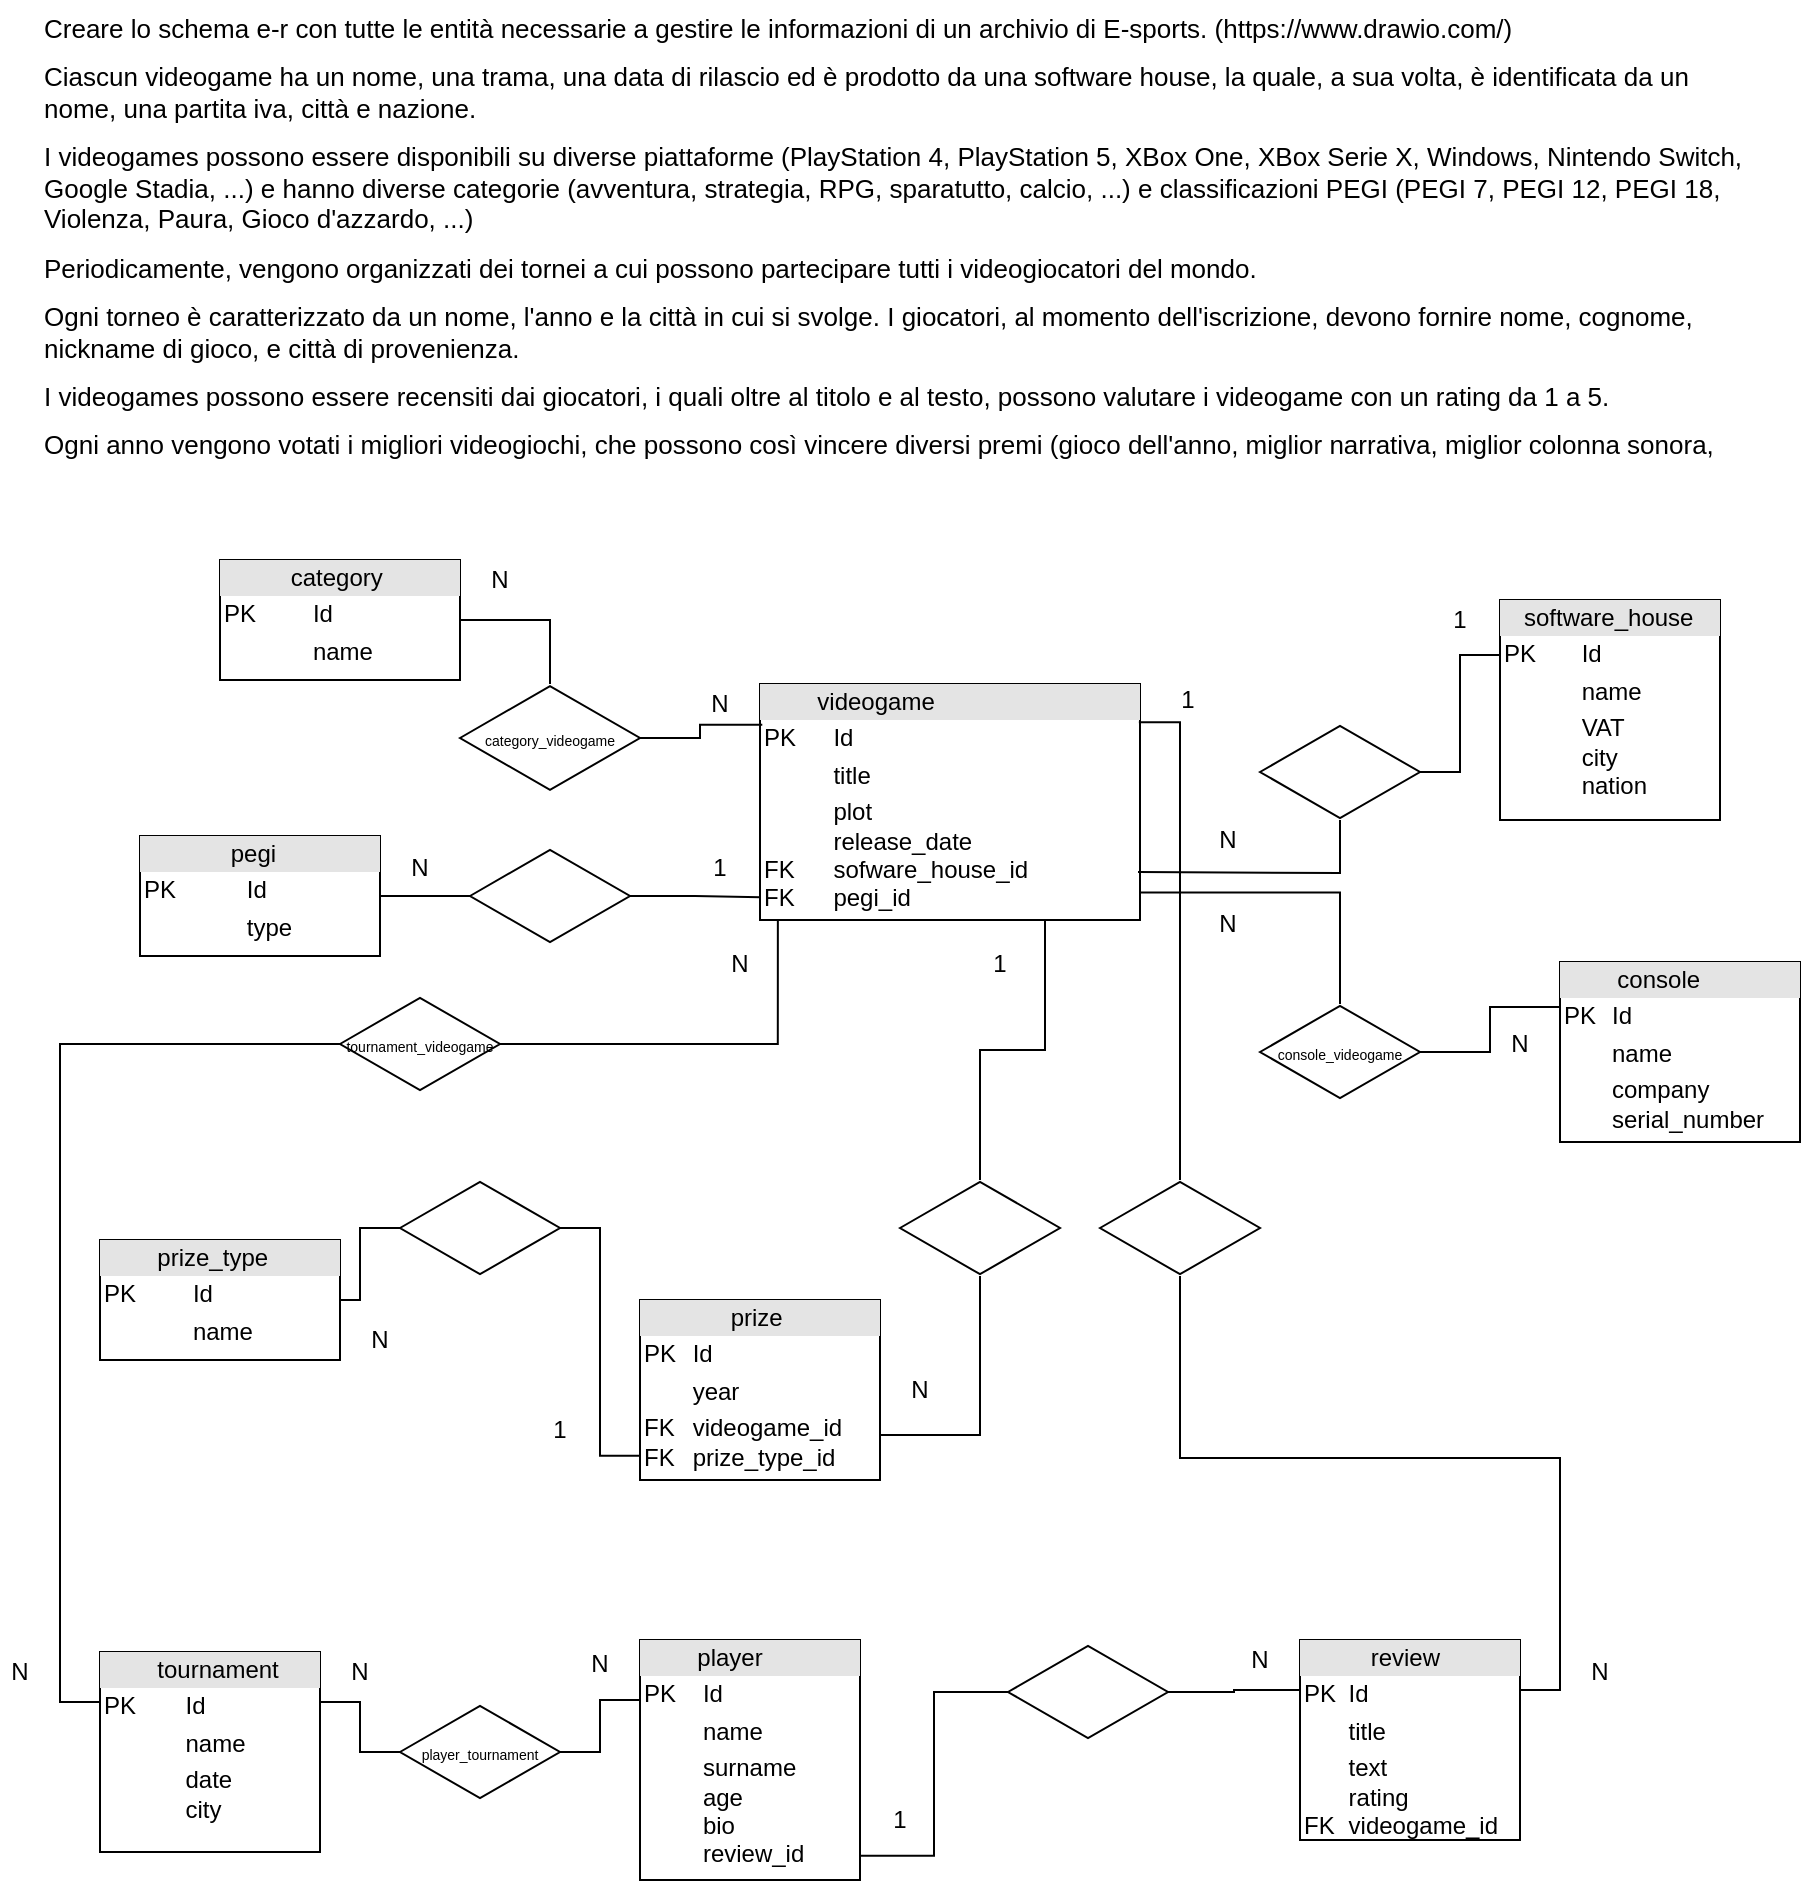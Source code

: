 <mxfile version="24.4.13" type="device">
  <diagram id="C5RBs43oDa-KdzZeNtuy" name="Page-1">
    <mxGraphModel dx="1646" dy="941" grid="1" gridSize="10" guides="1" tooltips="1" connect="1" arrows="1" fold="1" page="1" pageScale="1" pageWidth="827" pageHeight="1169" math="0" shadow="0">
      <root>
        <mxCell id="WIyWlLk6GJQsqaUBKTNV-0" />
        <mxCell id="WIyWlLk6GJQsqaUBKTNV-1" parent="WIyWlLk6GJQsqaUBKTNV-0" />
        <mxCell id="-JaAmX0jkjrFflBvPHDF-0" value="&lt;h1 style=&quot;margin-top: 0px; font-size: 13px;&quot;&gt;&lt;font style=&quot;font-size: 13px; font-weight: normal;&quot;&gt;Creare lo schema e-r con tutte le entità necessarie a gestire le informazioni di un archivio di E-sports. (https://www.drawio.com/)&lt;/font&gt;&lt;/h1&gt;&lt;h1 style=&quot;margin-top: 0px; font-size: 13px;&quot;&gt;&lt;font style=&quot;font-size: 13px; font-weight: normal;&quot;&gt;Ciascun videogame ha un nome, una trama, una data di rilascio ed è prodotto da una software house, la quale, a sua volta, è identificata da un nome, una partita iva, città e nazione.&lt;/font&gt;&lt;/h1&gt;&lt;h1 style=&quot;margin-top: 0px; font-size: 13px;&quot;&gt;&lt;font style=&quot;font-size: 13px; font-weight: normal;&quot;&gt;I videogames possono essere disponibili su diverse piattaforme (PlayStation 4, PlayStation 5, XBox One, XBox Serie X, Windows, Nintendo Switch, Google Stadia, ...) e hanno diverse categorie (avventura, strategia, RPG, sparatutto, calcio, ...) e classificazioni PEGI (PEGI 7, PEGI 12, PEGI 18, Violenza, Paura, Gioco d&#39;azzardo, ...)&lt;/font&gt;&lt;/h1&gt;&lt;h1 style=&quot;margin-top: 0px; font-size: 13px;&quot;&gt;&lt;font style=&quot;font-size: 13px; font-weight: normal;&quot;&gt;Periodicamente, vengono organizzati dei tornei a cui possono partecipare tutti i videogiocatori del mondo.&lt;/font&gt;&lt;/h1&gt;&lt;h1 style=&quot;margin-top: 0px; font-size: 13px;&quot;&gt;&lt;font style=&quot;font-size: 13px; font-weight: normal;&quot;&gt;Ogni torneo è caratterizzato da un nome, l&#39;anno e la città in cui si svolge. I giocatori, al momento dell&#39;iscrizione, devono fornire nome, cognome, nickname di gioco, e città di provenienza.&lt;/font&gt;&lt;/h1&gt;&lt;h1 style=&quot;margin-top: 0px; font-size: 13px;&quot;&gt;&lt;font style=&quot;font-size: 13px; font-weight: normal;&quot;&gt;I videogames possono essere recensiti dai giocatori, i quali oltre al titolo e al testo, possono valutare i videogame con un rating da 1 a 5.&lt;/font&gt;&lt;/h1&gt;&lt;h1 style=&quot;margin-top: 0px; font-size: 13px;&quot;&gt;&lt;font style=&quot;font-size: 13px; font-weight: normal;&quot;&gt;Ogni anno vengono votati i migliori videogiochi, che possono così vincere diversi premi (gioco dell&#39;anno, miglior narrativa, miglior colonna sonora, miglior gioco indipendente, gioco più atteso, ...)&lt;/font&gt;&lt;/h1&gt;" style="text;html=1;whiteSpace=wrap;overflow=hidden;rounded=0;" vertex="1" parent="WIyWlLk6GJQsqaUBKTNV-1">
          <mxGeometry x="200" y="100" width="860" height="230" as="geometry" />
        </mxCell>
        <mxCell id="KzeRNUWzLIYxNrCnrnHk-50" value="&lt;div style=&quot;box-sizing:border-box;width:100%;background:#e4e4e4;padding:2px;&quot;&gt;&amp;nbsp; &amp;nbsp;software_house&lt;/div&gt;&lt;table style=&quot;width:100%;font-size:1em;&quot; cellpadding=&quot;2&quot; cellspacing=&quot;0&quot;&gt;&lt;tbody&gt;&lt;tr&gt;&lt;td&gt;PK&lt;/td&gt;&lt;td&gt;Id&lt;/td&gt;&lt;/tr&gt;&lt;tr&gt;&lt;td&gt;&lt;br&gt;&lt;/td&gt;&lt;td&gt;name&lt;/td&gt;&lt;/tr&gt;&lt;tr&gt;&lt;td&gt;&lt;/td&gt;&lt;td&gt;VAT&lt;br&gt;city&lt;br&gt;nation&lt;/td&gt;&lt;/tr&gt;&lt;/tbody&gt;&lt;/table&gt;" style="verticalAlign=top;align=left;overflow=fill;html=1;whiteSpace=wrap;" vertex="1" parent="WIyWlLk6GJQsqaUBKTNV-1">
          <mxGeometry x="930" y="400" width="110" height="110" as="geometry" />
        </mxCell>
        <mxCell id="KzeRNUWzLIYxNrCnrnHk-51" value="&lt;div style=&quot;box-sizing:border-box;width:100%;background:#e4e4e4;padding:2px;&quot;&gt;&amp;nbsp; &amp;nbsp;&lt;span style=&quot;white-space: pre;&quot;&gt;&#x9;&lt;/span&gt;videogame&lt;/div&gt;&lt;table style=&quot;width:100%;font-size:1em;&quot; cellpadding=&quot;2&quot; cellspacing=&quot;0&quot;&gt;&lt;tbody&gt;&lt;tr&gt;&lt;td&gt;PK&lt;/td&gt;&lt;td&gt;Id&lt;/td&gt;&lt;/tr&gt;&lt;tr&gt;&lt;td&gt;&lt;br&gt;&lt;/td&gt;&lt;td&gt;title&lt;/td&gt;&lt;/tr&gt;&lt;tr&gt;&lt;td&gt;&amp;nbsp; &amp;nbsp; &lt;br&gt;FK&amp;nbsp;&lt;br&gt;FK&lt;br&gt;&lt;/td&gt;&lt;td&gt;plot&lt;br&gt;release_date&lt;br&gt;sofware_house_id&lt;br&gt;pegi_id&lt;br&gt;&lt;br&gt;&lt;/td&gt;&lt;/tr&gt;&lt;/tbody&gt;&lt;/table&gt;" style="verticalAlign=top;align=left;overflow=fill;html=1;whiteSpace=wrap;" vertex="1" parent="WIyWlLk6GJQsqaUBKTNV-1">
          <mxGeometry x="560" y="442" width="190" height="118" as="geometry" />
        </mxCell>
        <mxCell id="KzeRNUWzLIYxNrCnrnHk-53" value="" style="html=1;whiteSpace=wrap;aspect=fixed;shape=isoRectangle;" vertex="1" parent="WIyWlLk6GJQsqaUBKTNV-1">
          <mxGeometry x="810" y="462" width="80" height="48" as="geometry" />
        </mxCell>
        <mxCell id="KzeRNUWzLIYxNrCnrnHk-60" style="edgeStyle=orthogonalEdgeStyle;rounded=0;orthogonalLoop=1;jettySize=auto;html=1;endArrow=none;endFill=0;" edge="1" parent="WIyWlLk6GJQsqaUBKTNV-1" target="KzeRNUWzLIYxNrCnrnHk-53">
          <mxGeometry relative="1" as="geometry">
            <mxPoint x="749" y="536" as="sourcePoint" />
          </mxGeometry>
        </mxCell>
        <mxCell id="KzeRNUWzLIYxNrCnrnHk-62" style="edgeStyle=orthogonalEdgeStyle;rounded=0;orthogonalLoop=1;jettySize=auto;html=1;exitX=0;exitY=0.25;exitDx=0;exitDy=0;endArrow=none;endFill=0;" edge="1" parent="WIyWlLk6GJQsqaUBKTNV-1" source="KzeRNUWzLIYxNrCnrnHk-50" target="KzeRNUWzLIYxNrCnrnHk-53">
          <mxGeometry relative="1" as="geometry" />
        </mxCell>
        <UserObject label="N" placeholders="1" name="Variable" id="KzeRNUWzLIYxNrCnrnHk-66">
          <mxCell style="text;html=1;strokeColor=none;fillColor=none;align=center;verticalAlign=middle;whiteSpace=wrap;overflow=hidden;" vertex="1" parent="WIyWlLk6GJQsqaUBKTNV-1">
            <mxGeometry x="784" y="510" width="20" height="20" as="geometry" />
          </mxCell>
        </UserObject>
        <UserObject label="1" placeholders="1" name="Variable" id="KzeRNUWzLIYxNrCnrnHk-70">
          <mxCell style="text;html=1;strokeColor=none;fillColor=none;align=center;verticalAlign=middle;whiteSpace=wrap;overflow=hidden;" vertex="1" parent="WIyWlLk6GJQsqaUBKTNV-1">
            <mxGeometry x="900" y="400" width="20" height="20" as="geometry" />
          </mxCell>
        </UserObject>
        <mxCell id="KzeRNUWzLIYxNrCnrnHk-76" style="edgeStyle=orthogonalEdgeStyle;rounded=0;orthogonalLoop=1;jettySize=auto;html=1;exitX=0;exitY=0.25;exitDx=0;exitDy=0;endArrow=none;endFill=0;" edge="1" parent="WIyWlLk6GJQsqaUBKTNV-1" source="KzeRNUWzLIYxNrCnrnHk-71" target="KzeRNUWzLIYxNrCnrnHk-72">
          <mxGeometry relative="1" as="geometry" />
        </mxCell>
        <mxCell id="KzeRNUWzLIYxNrCnrnHk-71" value="&lt;div style=&quot;box-sizing:border-box;width:100%;background:#e4e4e4;padding:2px;&quot;&gt;&amp;nbsp; &amp;nbsp;&lt;span style=&quot;white-space: pre;&quot;&gt;&#x9;&lt;/span&gt;console&lt;/div&gt;&lt;table style=&quot;width:100%;font-size:1em;&quot; cellpadding=&quot;2&quot; cellspacing=&quot;0&quot;&gt;&lt;tbody&gt;&lt;tr&gt;&lt;td&gt;PK&lt;/td&gt;&lt;td&gt;Id&lt;/td&gt;&lt;/tr&gt;&lt;tr&gt;&lt;td&gt;&lt;br&gt;&lt;/td&gt;&lt;td&gt;name&lt;/td&gt;&lt;/tr&gt;&lt;tr&gt;&lt;td&gt;&lt;/td&gt;&lt;td&gt;company&amp;nbsp;&lt;br&gt;serial_number&lt;br&gt;&lt;/td&gt;&lt;/tr&gt;&lt;/tbody&gt;&lt;/table&gt;" style="verticalAlign=top;align=left;overflow=fill;html=1;whiteSpace=wrap;" vertex="1" parent="WIyWlLk6GJQsqaUBKTNV-1">
          <mxGeometry x="960" y="581" width="120" height="90" as="geometry" />
        </mxCell>
        <mxCell id="KzeRNUWzLIYxNrCnrnHk-72" value="&lt;font style=&quot;font-size: 7px;&quot;&gt;console_videogame&lt;/font&gt;" style="html=1;whiteSpace=wrap;aspect=fixed;shape=isoRectangle;" vertex="1" parent="WIyWlLk6GJQsqaUBKTNV-1">
          <mxGeometry x="810" y="602" width="80" height="48" as="geometry" />
        </mxCell>
        <UserObject label="N" placeholders="1" name="Variable" id="KzeRNUWzLIYxNrCnrnHk-73">
          <mxCell style="text;html=1;strokeColor=none;fillColor=none;align=center;verticalAlign=middle;whiteSpace=wrap;overflow=hidden;" vertex="1" parent="WIyWlLk6GJQsqaUBKTNV-1">
            <mxGeometry x="784" y="552" width="20" height="20" as="geometry" />
          </mxCell>
        </UserObject>
        <UserObject label="N" placeholders="1" name="Variable" id="KzeRNUWzLIYxNrCnrnHk-74">
          <mxCell style="text;html=1;strokeColor=none;fillColor=none;align=center;verticalAlign=middle;whiteSpace=wrap;overflow=hidden;" vertex="1" parent="WIyWlLk6GJQsqaUBKTNV-1">
            <mxGeometry x="930" y="612" width="20" height="20" as="geometry" />
          </mxCell>
        </UserObject>
        <mxCell id="KzeRNUWzLIYxNrCnrnHk-75" style="edgeStyle=orthogonalEdgeStyle;rounded=0;orthogonalLoop=1;jettySize=auto;html=1;exitX=1;exitY=0.883;exitDx=0;exitDy=0;endArrow=none;endFill=0;exitPerimeter=0;" edge="1" parent="WIyWlLk6GJQsqaUBKTNV-1" source="KzeRNUWzLIYxNrCnrnHk-51" target="KzeRNUWzLIYxNrCnrnHk-72">
          <mxGeometry relative="1" as="geometry">
            <mxPoint x="750" y="545" as="sourcePoint" />
            <mxPoint x="807" y="496" as="targetPoint" />
          </mxGeometry>
        </mxCell>
        <mxCell id="KzeRNUWzLIYxNrCnrnHk-83" style="edgeStyle=orthogonalEdgeStyle;rounded=0;orthogonalLoop=1;jettySize=auto;html=1;exitX=1;exitY=0.5;exitDx=0;exitDy=0;endArrow=none;endFill=0;" edge="1" parent="WIyWlLk6GJQsqaUBKTNV-1" source="KzeRNUWzLIYxNrCnrnHk-78" target="KzeRNUWzLIYxNrCnrnHk-79">
          <mxGeometry relative="1" as="geometry" />
        </mxCell>
        <mxCell id="KzeRNUWzLIYxNrCnrnHk-78" value="&lt;div style=&quot;box-sizing:border-box;width:100%;background:#e4e4e4;padding:2px;&quot;&gt;&amp;nbsp; &amp;nbsp;&lt;span style=&quot;white-space: pre;&quot;&gt;&#x9;&amp;nbsp;&lt;/span&gt;&amp;nbsp;category&lt;/div&gt;&lt;table style=&quot;width:100%;font-size:1em;&quot; cellpadding=&quot;2&quot; cellspacing=&quot;0&quot;&gt;&lt;tbody&gt;&lt;tr&gt;&lt;td&gt;PK&lt;/td&gt;&lt;td&gt;Id&lt;/td&gt;&lt;/tr&gt;&lt;tr&gt;&lt;td&gt;&lt;br&gt;&lt;/td&gt;&lt;td&gt;name&lt;/td&gt;&lt;/tr&gt;&lt;tr&gt;&lt;td&gt;&lt;/td&gt;&lt;td&gt;&lt;br&gt;&lt;br&gt;&lt;/td&gt;&lt;/tr&gt;&lt;/tbody&gt;&lt;/table&gt;" style="verticalAlign=top;align=left;overflow=fill;html=1;whiteSpace=wrap;" vertex="1" parent="WIyWlLk6GJQsqaUBKTNV-1">
          <mxGeometry x="290" y="380" width="120" height="60" as="geometry" />
        </mxCell>
        <mxCell id="KzeRNUWzLIYxNrCnrnHk-79" value="&lt;font style=&quot;font-size: 7px;&quot;&gt;category_videogame&lt;/font&gt;" style="html=1;whiteSpace=wrap;aspect=fixed;shape=isoRectangle;" vertex="1" parent="WIyWlLk6GJQsqaUBKTNV-1">
          <mxGeometry x="410" y="442" width="90" height="54" as="geometry" />
        </mxCell>
        <UserObject label="N" placeholders="1" name="Variable" id="KzeRNUWzLIYxNrCnrnHk-84">
          <mxCell style="text;html=1;strokeColor=none;fillColor=none;align=center;verticalAlign=middle;whiteSpace=wrap;overflow=hidden;" vertex="1" parent="WIyWlLk6GJQsqaUBKTNV-1">
            <mxGeometry x="420" y="380" width="20" height="20" as="geometry" />
          </mxCell>
        </UserObject>
        <UserObject label="N" placeholders="1" name="Variable" id="KzeRNUWzLIYxNrCnrnHk-86">
          <mxCell style="text;html=1;strokeColor=none;fillColor=none;align=center;verticalAlign=middle;whiteSpace=wrap;overflow=hidden;" vertex="1" parent="WIyWlLk6GJQsqaUBKTNV-1">
            <mxGeometry x="530" y="442" width="20" height="20" as="geometry" />
          </mxCell>
        </UserObject>
        <mxCell id="KzeRNUWzLIYxNrCnrnHk-89" style="edgeStyle=orthogonalEdgeStyle;rounded=0;orthogonalLoop=1;jettySize=auto;html=1;exitX=1;exitY=0.5;exitDx=0;exitDy=0;endArrow=none;endFill=0;" edge="1" parent="WIyWlLk6GJQsqaUBKTNV-1" source="KzeRNUWzLIYxNrCnrnHk-87" target="KzeRNUWzLIYxNrCnrnHk-88">
          <mxGeometry relative="1" as="geometry" />
        </mxCell>
        <mxCell id="KzeRNUWzLIYxNrCnrnHk-87" value="&lt;div style=&quot;box-sizing:border-box;width:100%;background:#e4e4e4;padding:2px;&quot;&gt;&amp;nbsp; &amp;nbsp;&lt;span style=&quot;white-space: pre;&quot;&gt;&#x9;&amp;nbsp;&lt;/span&gt;&amp;nbsp; &amp;nbsp; pegi&lt;/div&gt;&lt;table style=&quot;width:100%;font-size:1em;&quot; cellpadding=&quot;2&quot; cellspacing=&quot;0&quot;&gt;&lt;tbody&gt;&lt;tr&gt;&lt;td&gt;PK&lt;/td&gt;&lt;td&gt;Id&lt;/td&gt;&lt;/tr&gt;&lt;tr&gt;&lt;td&gt;&lt;br&gt;&lt;/td&gt;&lt;td&gt;type&lt;/td&gt;&lt;/tr&gt;&lt;tr&gt;&lt;td&gt;&lt;/td&gt;&lt;td&gt;&lt;br&gt;&lt;br&gt;&lt;/td&gt;&lt;/tr&gt;&lt;/tbody&gt;&lt;/table&gt;" style="verticalAlign=top;align=left;overflow=fill;html=1;whiteSpace=wrap;" vertex="1" parent="WIyWlLk6GJQsqaUBKTNV-1">
          <mxGeometry x="250" y="518" width="120" height="60" as="geometry" />
        </mxCell>
        <mxCell id="KzeRNUWzLIYxNrCnrnHk-139" style="edgeStyle=orthogonalEdgeStyle;rounded=0;orthogonalLoop=1;jettySize=auto;html=1;entryX=0.002;entryY=0.904;entryDx=0;entryDy=0;endArrow=none;endFill=0;entryPerimeter=0;" edge="1" parent="WIyWlLk6GJQsqaUBKTNV-1" source="KzeRNUWzLIYxNrCnrnHk-88" target="KzeRNUWzLIYxNrCnrnHk-51">
          <mxGeometry relative="1" as="geometry" />
        </mxCell>
        <mxCell id="KzeRNUWzLIYxNrCnrnHk-88" value="" style="html=1;whiteSpace=wrap;aspect=fixed;shape=isoRectangle;" vertex="1" parent="WIyWlLk6GJQsqaUBKTNV-1">
          <mxGeometry x="415" y="524" width="80" height="48" as="geometry" />
        </mxCell>
        <UserObject label="N" placeholders="1" name="Variable" id="KzeRNUWzLIYxNrCnrnHk-91">
          <mxCell style="text;html=1;strokeColor=none;fillColor=none;align=center;verticalAlign=middle;whiteSpace=wrap;overflow=hidden;" vertex="1" parent="WIyWlLk6GJQsqaUBKTNV-1">
            <mxGeometry x="380" y="524" width="20" height="20" as="geometry" />
          </mxCell>
        </UserObject>
        <UserObject label="1" placeholders="1" name="Variable" id="KzeRNUWzLIYxNrCnrnHk-93">
          <mxCell style="text;html=1;strokeColor=none;fillColor=none;align=center;verticalAlign=middle;whiteSpace=wrap;overflow=hidden;" vertex="1" parent="WIyWlLk6GJQsqaUBKTNV-1">
            <mxGeometry x="530" y="524" width="20" height="20" as="geometry" />
          </mxCell>
        </UserObject>
        <mxCell id="KzeRNUWzLIYxNrCnrnHk-96" value="&lt;div style=&quot;box-sizing:border-box;width:100%;background:#e4e4e4;padding:2px;&quot;&gt;&amp;nbsp; &amp;nbsp; &amp;nbsp; &amp;nbsp; tournament&lt;/div&gt;&lt;table style=&quot;width:100%;font-size:1em;&quot; cellpadding=&quot;2&quot; cellspacing=&quot;0&quot;&gt;&lt;tbody&gt;&lt;tr&gt;&lt;td&gt;PK&lt;/td&gt;&lt;td&gt;Id&lt;/td&gt;&lt;/tr&gt;&lt;tr&gt;&lt;td&gt;&lt;br&gt;&lt;/td&gt;&lt;td&gt;name&lt;/td&gt;&lt;/tr&gt;&lt;tr&gt;&lt;td&gt;&lt;/td&gt;&lt;td&gt;date&lt;br&gt;city&lt;br&gt;&lt;/td&gt;&lt;/tr&gt;&lt;/tbody&gt;&lt;/table&gt;" style="verticalAlign=top;align=left;overflow=fill;html=1;whiteSpace=wrap;" vertex="1" parent="WIyWlLk6GJQsqaUBKTNV-1">
          <mxGeometry x="230" y="926" width="110" height="100" as="geometry" />
        </mxCell>
        <mxCell id="KzeRNUWzLIYxNrCnrnHk-97" style="edgeStyle=orthogonalEdgeStyle;rounded=0;orthogonalLoop=1;jettySize=auto;html=1;endArrow=none;endFill=0;entryX=0.047;entryY=1.003;entryDx=0;entryDy=0;entryPerimeter=0;" edge="1" parent="WIyWlLk6GJQsqaUBKTNV-1" source="KzeRNUWzLIYxNrCnrnHk-98" target="KzeRNUWzLIYxNrCnrnHk-51">
          <mxGeometry relative="1" as="geometry">
            <mxPoint x="520" y="720" as="sourcePoint" />
            <mxPoint x="660" y="560" as="targetPoint" />
          </mxGeometry>
        </mxCell>
        <mxCell id="KzeRNUWzLIYxNrCnrnHk-100" style="edgeStyle=orthogonalEdgeStyle;rounded=0;orthogonalLoop=1;jettySize=auto;html=1;entryX=0;entryY=0.25;entryDx=0;entryDy=0;endArrow=none;endFill=0;" edge="1" parent="WIyWlLk6GJQsqaUBKTNV-1" source="KzeRNUWzLIYxNrCnrnHk-98" target="KzeRNUWzLIYxNrCnrnHk-96">
          <mxGeometry relative="1" as="geometry" />
        </mxCell>
        <mxCell id="KzeRNUWzLIYxNrCnrnHk-98" value="&lt;font style=&quot;font-size: 7px;&quot;&gt;tournament_videogame&lt;/font&gt;" style="html=1;whiteSpace=wrap;aspect=fixed;shape=isoRectangle;" vertex="1" parent="WIyWlLk6GJQsqaUBKTNV-1">
          <mxGeometry x="350" y="598" width="80" height="48" as="geometry" />
        </mxCell>
        <mxCell id="KzeRNUWzLIYxNrCnrnHk-101" style="edgeStyle=orthogonalEdgeStyle;rounded=0;orthogonalLoop=1;jettySize=auto;html=1;exitX=0.5;exitY=1;exitDx=0;exitDy=0;" edge="1" parent="WIyWlLk6GJQsqaUBKTNV-1" source="KzeRNUWzLIYxNrCnrnHk-96" target="KzeRNUWzLIYxNrCnrnHk-96">
          <mxGeometry relative="1" as="geometry" />
        </mxCell>
        <UserObject label="N" placeholders="1" name="Variable" id="KzeRNUWzLIYxNrCnrnHk-102">
          <mxCell style="text;html=1;strokeColor=none;fillColor=none;align=center;verticalAlign=middle;whiteSpace=wrap;overflow=hidden;" vertex="1" parent="WIyWlLk6GJQsqaUBKTNV-1">
            <mxGeometry x="540" y="572" width="20" height="20" as="geometry" />
          </mxCell>
        </UserObject>
        <UserObject label="N" placeholders="1" name="Variable" id="KzeRNUWzLIYxNrCnrnHk-103">
          <mxCell style="text;html=1;strokeColor=none;fillColor=none;align=center;verticalAlign=middle;whiteSpace=wrap;overflow=hidden;" vertex="1" parent="WIyWlLk6GJQsqaUBKTNV-1">
            <mxGeometry x="350" y="926" width="20" height="20" as="geometry" />
          </mxCell>
        </UserObject>
        <mxCell id="KzeRNUWzLIYxNrCnrnHk-104" value="&lt;div style=&quot;box-sizing:border-box;width:100%;background:#e4e4e4;padding:2px;&quot;&gt;&amp;nbsp; &amp;nbsp; &amp;nbsp; &amp;nbsp; player&lt;/div&gt;&lt;table style=&quot;width:100%;font-size:1em;&quot; cellpadding=&quot;2&quot; cellspacing=&quot;0&quot;&gt;&lt;tbody&gt;&lt;tr&gt;&lt;td&gt;PK&lt;/td&gt;&lt;td&gt;Id&lt;/td&gt;&lt;/tr&gt;&lt;tr&gt;&lt;td&gt;&lt;br&gt;&lt;/td&gt;&lt;td&gt;name&lt;/td&gt;&lt;/tr&gt;&lt;tr&gt;&lt;td&gt;&lt;/td&gt;&lt;td&gt;surname&lt;br&gt;age&lt;br&gt;bio&lt;br&gt;review_id&lt;/td&gt;&lt;/tr&gt;&lt;/tbody&gt;&lt;/table&gt;" style="verticalAlign=top;align=left;overflow=fill;html=1;whiteSpace=wrap;" vertex="1" parent="WIyWlLk6GJQsqaUBKTNV-1">
          <mxGeometry x="500" y="920" width="110" height="120" as="geometry" />
        </mxCell>
        <mxCell id="KzeRNUWzLIYxNrCnrnHk-106" style="edgeStyle=orthogonalEdgeStyle;rounded=0;orthogonalLoop=1;jettySize=auto;html=1;entryX=1;entryY=0.25;entryDx=0;entryDy=0;endArrow=none;endFill=0;" edge="1" parent="WIyWlLk6GJQsqaUBKTNV-1" source="KzeRNUWzLIYxNrCnrnHk-105" target="KzeRNUWzLIYxNrCnrnHk-96">
          <mxGeometry relative="1" as="geometry" />
        </mxCell>
        <mxCell id="KzeRNUWzLIYxNrCnrnHk-107" style="edgeStyle=orthogonalEdgeStyle;rounded=0;orthogonalLoop=1;jettySize=auto;html=1;entryX=0;entryY=0.25;entryDx=0;entryDy=0;endArrow=none;endFill=0;" edge="1" parent="WIyWlLk6GJQsqaUBKTNV-1" source="KzeRNUWzLIYxNrCnrnHk-105" target="KzeRNUWzLIYxNrCnrnHk-104">
          <mxGeometry relative="1" as="geometry" />
        </mxCell>
        <mxCell id="KzeRNUWzLIYxNrCnrnHk-105" value="&lt;span style=&quot;font-size: 7px;&quot;&gt;player_tournament&lt;/span&gt;" style="html=1;whiteSpace=wrap;aspect=fixed;shape=isoRectangle;" vertex="1" parent="WIyWlLk6GJQsqaUBKTNV-1">
          <mxGeometry x="380" y="952" width="80" height="48" as="geometry" />
        </mxCell>
        <UserObject label="N" placeholders="1" name="Variable" id="KzeRNUWzLIYxNrCnrnHk-109">
          <mxCell style="text;html=1;strokeColor=none;fillColor=none;align=center;verticalAlign=middle;whiteSpace=wrap;overflow=hidden;" vertex="1" parent="WIyWlLk6GJQsqaUBKTNV-1">
            <mxGeometry x="180" y="926" width="20" height="20" as="geometry" />
          </mxCell>
        </UserObject>
        <UserObject label="N" placeholders="1" name="Variable" id="KzeRNUWzLIYxNrCnrnHk-112">
          <mxCell style="text;html=1;strokeColor=none;fillColor=none;align=center;verticalAlign=middle;whiteSpace=wrap;overflow=hidden;" vertex="1" parent="WIyWlLk6GJQsqaUBKTNV-1">
            <mxGeometry x="470" y="922" width="20" height="20" as="geometry" />
          </mxCell>
        </UserObject>
        <mxCell id="KzeRNUWzLIYxNrCnrnHk-142" style="edgeStyle=orthogonalEdgeStyle;rounded=0;orthogonalLoop=1;jettySize=auto;html=1;exitX=1;exitY=0.25;exitDx=0;exitDy=0;endArrow=none;endFill=0;" edge="1" parent="WIyWlLk6GJQsqaUBKTNV-1" source="KzeRNUWzLIYxNrCnrnHk-113" target="KzeRNUWzLIYxNrCnrnHk-124">
          <mxGeometry relative="1" as="geometry" />
        </mxCell>
        <mxCell id="KzeRNUWzLIYxNrCnrnHk-113" value="&lt;div style=&quot;box-sizing:border-box;width:100%;background:#e4e4e4;padding:2px;&quot;&gt;&amp;nbsp; &amp;nbsp; &amp;nbsp; &amp;nbsp; &amp;nbsp; review&lt;/div&gt;&lt;table style=&quot;width:100%;font-size:1em;&quot; cellpadding=&quot;2&quot; cellspacing=&quot;0&quot;&gt;&lt;tbody&gt;&lt;tr&gt;&lt;td&gt;PK&lt;/td&gt;&lt;td&gt;Id&lt;/td&gt;&lt;/tr&gt;&lt;tr&gt;&lt;td&gt;&lt;br&gt;&lt;/td&gt;&lt;td&gt;title&lt;/td&gt;&lt;/tr&gt;&lt;tr&gt;&lt;td&gt;&lt;br&gt;&lt;br&gt;FK&lt;/td&gt;&lt;td&gt;text&lt;br&gt;rating&lt;br&gt;videogame_id&lt;/td&gt;&lt;/tr&gt;&lt;/tbody&gt;&lt;/table&gt;" style="verticalAlign=top;align=left;overflow=fill;html=1;whiteSpace=wrap;" vertex="1" parent="WIyWlLk6GJQsqaUBKTNV-1">
          <mxGeometry x="830" y="920" width="110" height="100" as="geometry" />
        </mxCell>
        <mxCell id="KzeRNUWzLIYxNrCnrnHk-116" style="edgeStyle=orthogonalEdgeStyle;rounded=0;orthogonalLoop=1;jettySize=auto;html=1;entryX=0.999;entryY=0.899;entryDx=0;entryDy=0;endArrow=none;endFill=0;entryPerimeter=0;" edge="1" parent="WIyWlLk6GJQsqaUBKTNV-1" source="KzeRNUWzLIYxNrCnrnHk-115" target="KzeRNUWzLIYxNrCnrnHk-104">
          <mxGeometry relative="1" as="geometry" />
        </mxCell>
        <mxCell id="KzeRNUWzLIYxNrCnrnHk-146" style="edgeStyle=orthogonalEdgeStyle;rounded=0;orthogonalLoop=1;jettySize=auto;html=1;entryX=0;entryY=0.25;entryDx=0;entryDy=0;endArrow=none;endFill=0;" edge="1" parent="WIyWlLk6GJQsqaUBKTNV-1" source="KzeRNUWzLIYxNrCnrnHk-115" target="KzeRNUWzLIYxNrCnrnHk-113">
          <mxGeometry relative="1" as="geometry" />
        </mxCell>
        <mxCell id="KzeRNUWzLIYxNrCnrnHk-115" value="" style="html=1;whiteSpace=wrap;aspect=fixed;shape=isoRectangle;" vertex="1" parent="WIyWlLk6GJQsqaUBKTNV-1">
          <mxGeometry x="684" y="922" width="80" height="48" as="geometry" />
        </mxCell>
        <UserObject label="1" placeholders="1" name="Variable" id="KzeRNUWzLIYxNrCnrnHk-118">
          <mxCell style="text;html=1;strokeColor=none;fillColor=none;align=center;verticalAlign=middle;whiteSpace=wrap;overflow=hidden;" vertex="1" parent="WIyWlLk6GJQsqaUBKTNV-1">
            <mxGeometry x="620" y="1000" width="20" height="20" as="geometry" />
          </mxCell>
        </UserObject>
        <UserObject label="N" placeholders="1" name="Variable" id="KzeRNUWzLIYxNrCnrnHk-119">
          <mxCell style="text;html=1;strokeColor=none;fillColor=none;align=center;verticalAlign=middle;whiteSpace=wrap;overflow=hidden;" vertex="1" parent="WIyWlLk6GJQsqaUBKTNV-1">
            <mxGeometry x="800" y="920" width="20" height="20" as="geometry" />
          </mxCell>
        </UserObject>
        <mxCell id="KzeRNUWzLIYxNrCnrnHk-124" value="" style="html=1;whiteSpace=wrap;aspect=fixed;shape=isoRectangle;" vertex="1" parent="WIyWlLk6GJQsqaUBKTNV-1">
          <mxGeometry x="730" y="690" width="80" height="48" as="geometry" />
        </mxCell>
        <UserObject label="N" placeholders="1" name="Variable" id="KzeRNUWzLIYxNrCnrnHk-127">
          <mxCell style="text;html=1;strokeColor=none;fillColor=none;align=center;verticalAlign=middle;whiteSpace=wrap;overflow=hidden;" vertex="1" parent="WIyWlLk6GJQsqaUBKTNV-1">
            <mxGeometry x="970" y="926" width="20" height="20" as="geometry" />
          </mxCell>
        </UserObject>
        <UserObject label="1" placeholders="1" name="Variable" id="KzeRNUWzLIYxNrCnrnHk-129">
          <mxCell style="text;html=1;strokeColor=none;fillColor=none;align=center;verticalAlign=middle;whiteSpace=wrap;overflow=hidden;" vertex="1" parent="WIyWlLk6GJQsqaUBKTNV-1">
            <mxGeometry x="764" y="440" width="20" height="20" as="geometry" />
          </mxCell>
        </UserObject>
        <mxCell id="KzeRNUWzLIYxNrCnrnHk-136" style="edgeStyle=orthogonalEdgeStyle;rounded=0;orthogonalLoop=1;jettySize=auto;html=1;entryX=0.997;entryY=0.162;entryDx=0;entryDy=0;entryPerimeter=0;endArrow=none;endFill=0;" edge="1" parent="WIyWlLk6GJQsqaUBKTNV-1" source="KzeRNUWzLIYxNrCnrnHk-124" target="KzeRNUWzLIYxNrCnrnHk-51">
          <mxGeometry relative="1" as="geometry" />
        </mxCell>
        <mxCell id="KzeRNUWzLIYxNrCnrnHk-137" style="edgeStyle=orthogonalEdgeStyle;rounded=0;orthogonalLoop=1;jettySize=auto;html=1;entryX=0.006;entryY=0.173;entryDx=0;entryDy=0;entryPerimeter=0;endArrow=none;endFill=0;" edge="1" parent="WIyWlLk6GJQsqaUBKTNV-1" source="KzeRNUWzLIYxNrCnrnHk-79" target="KzeRNUWzLIYxNrCnrnHk-51">
          <mxGeometry relative="1" as="geometry" />
        </mxCell>
        <mxCell id="KzeRNUWzLIYxNrCnrnHk-138" style="edgeStyle=orthogonalEdgeStyle;rounded=0;orthogonalLoop=1;jettySize=auto;html=1;exitX=0.5;exitY=1;exitDx=0;exitDy=0;" edge="1" parent="WIyWlLk6GJQsqaUBKTNV-1" source="KzeRNUWzLIYxNrCnrnHk-51" target="KzeRNUWzLIYxNrCnrnHk-51">
          <mxGeometry relative="1" as="geometry" />
        </mxCell>
        <mxCell id="KzeRNUWzLIYxNrCnrnHk-143" value="&lt;div style=&quot;box-sizing:border-box;width:100%;background:#e4e4e4;padding:2px;&quot;&gt;&amp;nbsp; &amp;nbsp;&lt;span style=&quot;white-space: pre;&quot;&gt;&#x9;&lt;/span&gt;prize_type&lt;/div&gt;&lt;table style=&quot;width:100%;font-size:1em;&quot; cellpadding=&quot;2&quot; cellspacing=&quot;0&quot;&gt;&lt;tbody&gt;&lt;tr&gt;&lt;td&gt;PK&lt;/td&gt;&lt;td&gt;Id&lt;/td&gt;&lt;/tr&gt;&lt;tr&gt;&lt;td&gt;&lt;br&gt;&lt;/td&gt;&lt;td&gt;name&lt;/td&gt;&lt;/tr&gt;&lt;tr&gt;&lt;td&gt;&lt;/td&gt;&lt;td&gt;&lt;br&gt;&lt;/td&gt;&lt;/tr&gt;&lt;/tbody&gt;&lt;/table&gt;" style="verticalAlign=top;align=left;overflow=fill;html=1;whiteSpace=wrap;" vertex="1" parent="WIyWlLk6GJQsqaUBKTNV-1">
          <mxGeometry x="230" y="720" width="120" height="60" as="geometry" />
        </mxCell>
        <mxCell id="KzeRNUWzLIYxNrCnrnHk-153" style="edgeStyle=orthogonalEdgeStyle;rounded=0;orthogonalLoop=1;jettySize=auto;html=1;entryX=0.75;entryY=1;entryDx=0;entryDy=0;endArrow=none;endFill=0;" edge="1" parent="WIyWlLk6GJQsqaUBKTNV-1" source="KzeRNUWzLIYxNrCnrnHk-154" target="KzeRNUWzLIYxNrCnrnHk-51">
          <mxGeometry relative="1" as="geometry" />
        </mxCell>
        <mxCell id="KzeRNUWzLIYxNrCnrnHk-156" style="edgeStyle=orthogonalEdgeStyle;rounded=0;orthogonalLoop=1;jettySize=auto;html=1;exitX=1;exitY=0.75;exitDx=0;exitDy=0;endArrow=none;endFill=0;" edge="1" parent="WIyWlLk6GJQsqaUBKTNV-1" source="KzeRNUWzLIYxNrCnrnHk-144" target="KzeRNUWzLIYxNrCnrnHk-154">
          <mxGeometry relative="1" as="geometry" />
        </mxCell>
        <mxCell id="KzeRNUWzLIYxNrCnrnHk-144" value="&lt;div style=&quot;box-sizing:border-box;width:100%;background:#e4e4e4;padding:2px;&quot;&gt;&amp;nbsp; &amp;nbsp;&lt;span style=&quot;white-space: pre;&quot;&gt;&#x9;&lt;/span&gt;&amp;nbsp; &amp;nbsp; &amp;nbsp;prize&lt;/div&gt;&lt;table style=&quot;width:100%;font-size:1em;&quot; cellpadding=&quot;2&quot; cellspacing=&quot;0&quot;&gt;&lt;tbody&gt;&lt;tr&gt;&lt;td&gt;PK&lt;/td&gt;&lt;td&gt;Id&lt;/td&gt;&lt;/tr&gt;&lt;tr&gt;&lt;td&gt;&lt;br&gt;&lt;/td&gt;&lt;td&gt;year&lt;/td&gt;&lt;/tr&gt;&lt;tr&gt;&lt;td&gt;FK&lt;br&gt;FK&lt;/td&gt;&lt;td&gt;videogame_id&lt;br&gt;prize_type_id&lt;br&gt;&lt;/td&gt;&lt;/tr&gt;&lt;/tbody&gt;&lt;/table&gt;" style="verticalAlign=top;align=left;overflow=fill;html=1;whiteSpace=wrap;" vertex="1" parent="WIyWlLk6GJQsqaUBKTNV-1">
          <mxGeometry x="500" y="750" width="120" height="90" as="geometry" />
        </mxCell>
        <mxCell id="KzeRNUWzLIYxNrCnrnHk-149" style="edgeStyle=orthogonalEdgeStyle;rounded=0;orthogonalLoop=1;jettySize=auto;html=1;entryX=1;entryY=0.5;entryDx=0;entryDy=0;endArrow=none;endFill=0;" edge="1" parent="WIyWlLk6GJQsqaUBKTNV-1" source="KzeRNUWzLIYxNrCnrnHk-148" target="KzeRNUWzLIYxNrCnrnHk-143">
          <mxGeometry relative="1" as="geometry" />
        </mxCell>
        <mxCell id="KzeRNUWzLIYxNrCnrnHk-148" value="" style="html=1;whiteSpace=wrap;aspect=fixed;shape=isoRectangle;" vertex="1" parent="WIyWlLk6GJQsqaUBKTNV-1">
          <mxGeometry x="380" y="690" width="80" height="48" as="geometry" />
        </mxCell>
        <mxCell id="KzeRNUWzLIYxNrCnrnHk-150" style="edgeStyle=orthogonalEdgeStyle;rounded=0;orthogonalLoop=1;jettySize=auto;html=1;entryX=-0.002;entryY=0.865;entryDx=0;entryDy=0;entryPerimeter=0;endArrow=none;endFill=0;" edge="1" parent="WIyWlLk6GJQsqaUBKTNV-1" source="KzeRNUWzLIYxNrCnrnHk-148" target="KzeRNUWzLIYxNrCnrnHk-144">
          <mxGeometry relative="1" as="geometry" />
        </mxCell>
        <UserObject label="N" placeholders="1" name="Variable" id="KzeRNUWzLIYxNrCnrnHk-151">
          <mxCell style="text;html=1;strokeColor=none;fillColor=none;align=center;verticalAlign=middle;whiteSpace=wrap;overflow=hidden;" vertex="1" parent="WIyWlLk6GJQsqaUBKTNV-1">
            <mxGeometry x="360" y="760" width="20" height="20" as="geometry" />
          </mxCell>
        </UserObject>
        <UserObject label="1" placeholders="1" name="Variable" id="KzeRNUWzLIYxNrCnrnHk-152">
          <mxCell style="text;html=1;strokeColor=none;fillColor=none;align=center;verticalAlign=middle;whiteSpace=wrap;overflow=hidden;" vertex="1" parent="WIyWlLk6GJQsqaUBKTNV-1">
            <mxGeometry x="450" y="805" width="20" height="20" as="geometry" />
          </mxCell>
        </UserObject>
        <mxCell id="KzeRNUWzLIYxNrCnrnHk-154" value="" style="html=1;whiteSpace=wrap;aspect=fixed;shape=isoRectangle;" vertex="1" parent="WIyWlLk6GJQsqaUBKTNV-1">
          <mxGeometry x="630" y="690" width="80" height="48" as="geometry" />
        </mxCell>
        <UserObject label="N" placeholders="1" name="Variable" id="KzeRNUWzLIYxNrCnrnHk-157">
          <mxCell style="text;html=1;strokeColor=none;fillColor=none;align=center;verticalAlign=middle;whiteSpace=wrap;overflow=hidden;" vertex="1" parent="WIyWlLk6GJQsqaUBKTNV-1">
            <mxGeometry x="630" y="785" width="20" height="20" as="geometry" />
          </mxCell>
        </UserObject>
        <UserObject label="1" placeholders="1" name="Variable" id="KzeRNUWzLIYxNrCnrnHk-158">
          <mxCell style="text;html=1;strokeColor=none;fillColor=none;align=center;verticalAlign=middle;whiteSpace=wrap;overflow=hidden;" vertex="1" parent="WIyWlLk6GJQsqaUBKTNV-1">
            <mxGeometry x="670" y="572" width="20" height="20" as="geometry" />
          </mxCell>
        </UserObject>
      </root>
    </mxGraphModel>
  </diagram>
</mxfile>
